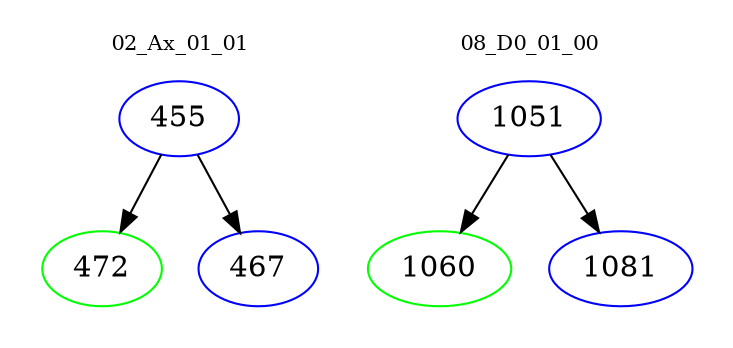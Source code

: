 digraph{
subgraph cluster_0 {
color = white
label = "02_Ax_01_01";
fontsize=10;
T0_455 [label="455", color="blue"]
T0_455 -> T0_472 [color="black"]
T0_472 [label="472", color="green"]
T0_455 -> T0_467 [color="black"]
T0_467 [label="467", color="blue"]
}
subgraph cluster_1 {
color = white
label = "08_D0_01_00";
fontsize=10;
T1_1051 [label="1051", color="blue"]
T1_1051 -> T1_1060 [color="black"]
T1_1060 [label="1060", color="green"]
T1_1051 -> T1_1081 [color="black"]
T1_1081 [label="1081", color="blue"]
}
}
